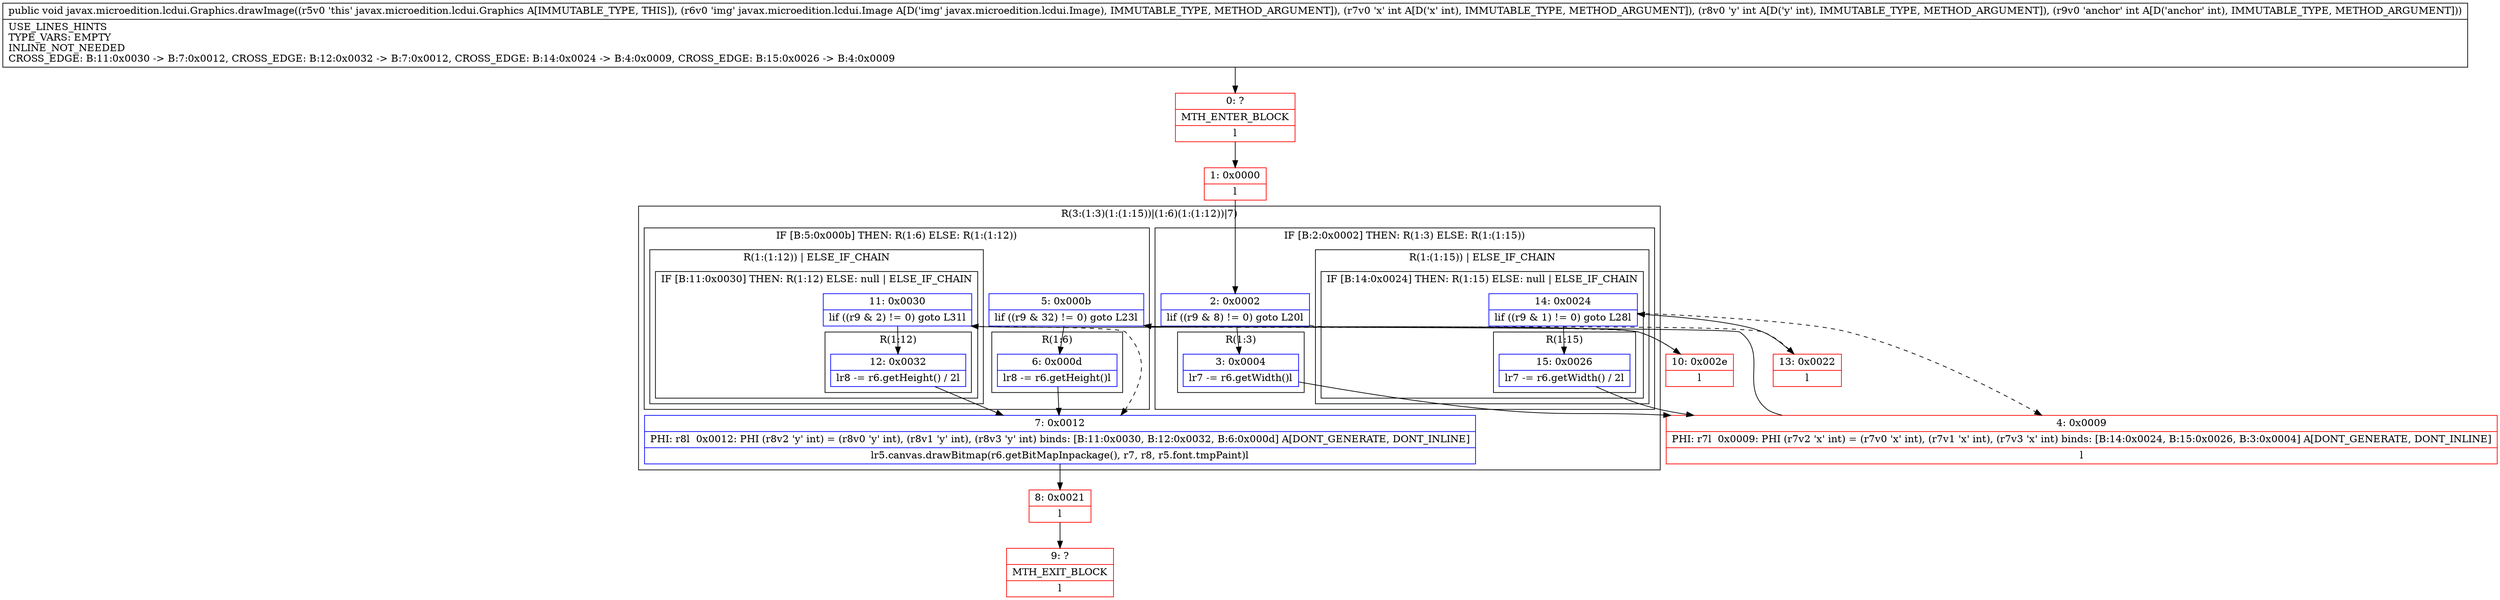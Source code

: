 digraph "CFG forjavax.microedition.lcdui.Graphics.drawImage(Ljavax\/microedition\/lcdui\/Image;III)V" {
subgraph cluster_Region_1978983632 {
label = "R(3:(1:3)(1:(1:15))|(1:6)(1:(1:12))|7)";
node [shape=record,color=blue];
subgraph cluster_IfRegion_1410168162 {
label = "IF [B:2:0x0002] THEN: R(1:3) ELSE: R(1:(1:15))";
node [shape=record,color=blue];
Node_2 [shape=record,label="{2\:\ 0x0002|lif ((r9 & 8) != 0) goto L20l}"];
subgraph cluster_Region_58737709 {
label = "R(1:3)";
node [shape=record,color=blue];
Node_3 [shape=record,label="{3\:\ 0x0004|lr7 \-= r6.getWidth()l}"];
}
subgraph cluster_Region_322820320 {
label = "R(1:(1:15)) | ELSE_IF_CHAIN\l";
node [shape=record,color=blue];
subgraph cluster_IfRegion_1102933043 {
label = "IF [B:14:0x0024] THEN: R(1:15) ELSE: null | ELSE_IF_CHAIN\l";
node [shape=record,color=blue];
Node_14 [shape=record,label="{14\:\ 0x0024|lif ((r9 & 1) != 0) goto L28l}"];
subgraph cluster_Region_2116331267 {
label = "R(1:15)";
node [shape=record,color=blue];
Node_15 [shape=record,label="{15\:\ 0x0026|lr7 \-= r6.getWidth() \/ 2l}"];
}
}
}
}
subgraph cluster_IfRegion_2139366854 {
label = "IF [B:5:0x000b] THEN: R(1:6) ELSE: R(1:(1:12))";
node [shape=record,color=blue];
Node_5 [shape=record,label="{5\:\ 0x000b|lif ((r9 & 32) != 0) goto L23l}"];
subgraph cluster_Region_42141710 {
label = "R(1:6)";
node [shape=record,color=blue];
Node_6 [shape=record,label="{6\:\ 0x000d|lr8 \-= r6.getHeight()l}"];
}
subgraph cluster_Region_687157401 {
label = "R(1:(1:12)) | ELSE_IF_CHAIN\l";
node [shape=record,color=blue];
subgraph cluster_IfRegion_1941083707 {
label = "IF [B:11:0x0030] THEN: R(1:12) ELSE: null | ELSE_IF_CHAIN\l";
node [shape=record,color=blue];
Node_11 [shape=record,label="{11\:\ 0x0030|lif ((r9 & 2) != 0) goto L31l}"];
subgraph cluster_Region_759572382 {
label = "R(1:12)";
node [shape=record,color=blue];
Node_12 [shape=record,label="{12\:\ 0x0032|lr8 \-= r6.getHeight() \/ 2l}"];
}
}
}
}
Node_7 [shape=record,label="{7\:\ 0x0012|PHI: r8l  0x0012: PHI (r8v2 'y' int) = (r8v0 'y' int), (r8v1 'y' int), (r8v3 'y' int) binds: [B:11:0x0030, B:12:0x0032, B:6:0x000d] A[DONT_GENERATE, DONT_INLINE]\l|lr5.canvas.drawBitmap(r6.getBitMapInpackage(), r7, r8, r5.font.tmpPaint)l}"];
}
Node_0 [shape=record,color=red,label="{0\:\ ?|MTH_ENTER_BLOCK\l|l}"];
Node_1 [shape=record,color=red,label="{1\:\ 0x0000|l}"];
Node_4 [shape=record,color=red,label="{4\:\ 0x0009|PHI: r7l  0x0009: PHI (r7v2 'x' int) = (r7v0 'x' int), (r7v1 'x' int), (r7v3 'x' int) binds: [B:14:0x0024, B:15:0x0026, B:3:0x0004] A[DONT_GENERATE, DONT_INLINE]\l|l}"];
Node_8 [shape=record,color=red,label="{8\:\ 0x0021|l}"];
Node_9 [shape=record,color=red,label="{9\:\ ?|MTH_EXIT_BLOCK\l|l}"];
Node_10 [shape=record,color=red,label="{10\:\ 0x002e|l}"];
Node_13 [shape=record,color=red,label="{13\:\ 0x0022|l}"];
MethodNode[shape=record,label="{public void javax.microedition.lcdui.Graphics.drawImage((r5v0 'this' javax.microedition.lcdui.Graphics A[IMMUTABLE_TYPE, THIS]), (r6v0 'img' javax.microedition.lcdui.Image A[D('img' javax.microedition.lcdui.Image), IMMUTABLE_TYPE, METHOD_ARGUMENT]), (r7v0 'x' int A[D('x' int), IMMUTABLE_TYPE, METHOD_ARGUMENT]), (r8v0 'y' int A[D('y' int), IMMUTABLE_TYPE, METHOD_ARGUMENT]), (r9v0 'anchor' int A[D('anchor' int), IMMUTABLE_TYPE, METHOD_ARGUMENT]))  | USE_LINES_HINTS\lTYPE_VARS: EMPTY\lINLINE_NOT_NEEDED\lCROSS_EDGE: B:11:0x0030 \-\> B:7:0x0012, CROSS_EDGE: B:12:0x0032 \-\> B:7:0x0012, CROSS_EDGE: B:14:0x0024 \-\> B:4:0x0009, CROSS_EDGE: B:15:0x0026 \-\> B:4:0x0009\l}"];
MethodNode -> Node_0;
Node_2 -> Node_3;
Node_2 -> Node_13[style=dashed];
Node_3 -> Node_4;
Node_14 -> Node_4[style=dashed];
Node_14 -> Node_15;
Node_15 -> Node_4;
Node_5 -> Node_6;
Node_5 -> Node_10[style=dashed];
Node_6 -> Node_7;
Node_11 -> Node_7[style=dashed];
Node_11 -> Node_12;
Node_12 -> Node_7;
Node_7 -> Node_8;
Node_0 -> Node_1;
Node_1 -> Node_2;
Node_4 -> Node_5;
Node_8 -> Node_9;
Node_10 -> Node_11;
Node_13 -> Node_14;
}

